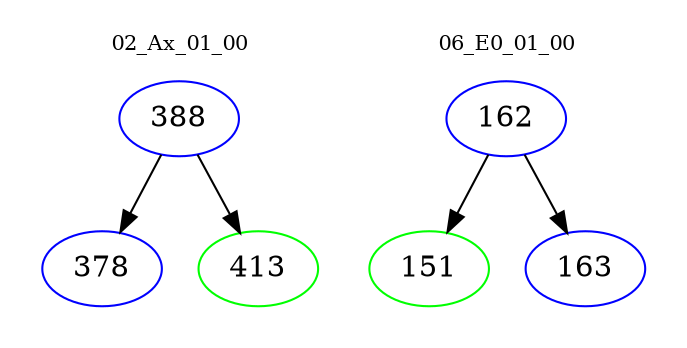 digraph{
subgraph cluster_0 {
color = white
label = "02_Ax_01_00";
fontsize=10;
T0_388 [label="388", color="blue"]
T0_388 -> T0_378 [color="black"]
T0_378 [label="378", color="blue"]
T0_388 -> T0_413 [color="black"]
T0_413 [label="413", color="green"]
}
subgraph cluster_1 {
color = white
label = "06_E0_01_00";
fontsize=10;
T1_162 [label="162", color="blue"]
T1_162 -> T1_151 [color="black"]
T1_151 [label="151", color="green"]
T1_162 -> T1_163 [color="black"]
T1_163 [label="163", color="blue"]
}
}

